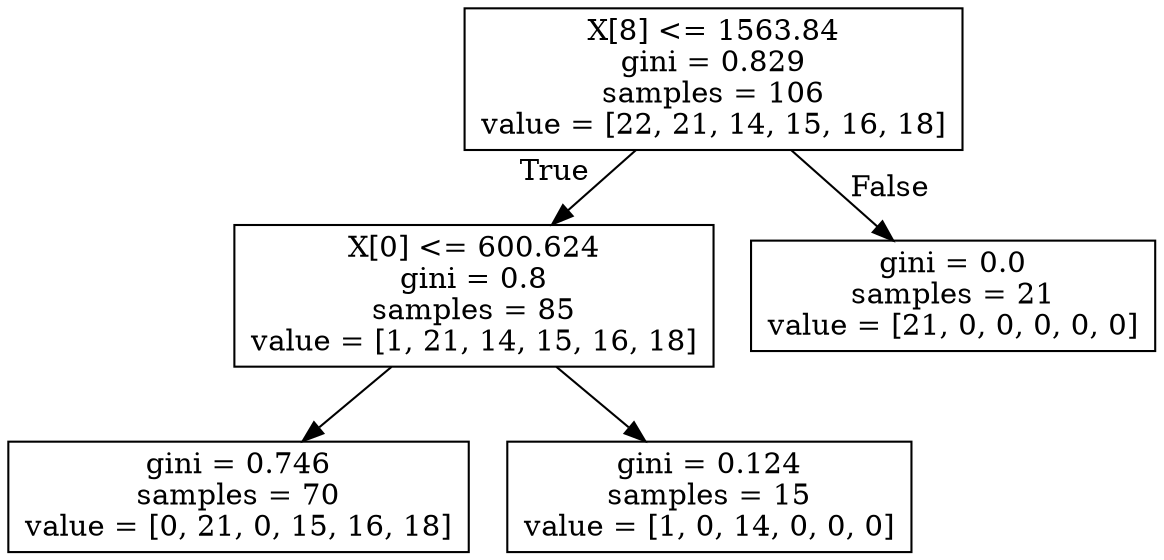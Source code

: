 digraph Tree {
node [shape=box] ;
0 [label="X[8] <= 1563.84\ngini = 0.829\nsamples = 106\nvalue = [22, 21, 14, 15, 16, 18]"] ;
1 [label="X[0] <= 600.624\ngini = 0.8\nsamples = 85\nvalue = [1, 21, 14, 15, 16, 18]"] ;
0 -> 1 [labeldistance=2.5, labelangle=45, headlabel="True"] ;
2 [label="gini = 0.746\nsamples = 70\nvalue = [0, 21, 0, 15, 16, 18]"] ;
1 -> 2 ;
3 [label="gini = 0.124\nsamples = 15\nvalue = [1, 0, 14, 0, 0, 0]"] ;
1 -> 3 ;
4 [label="gini = 0.0\nsamples = 21\nvalue = [21, 0, 0, 0, 0, 0]"] ;
0 -> 4 [labeldistance=2.5, labelangle=-45, headlabel="False"] ;
}